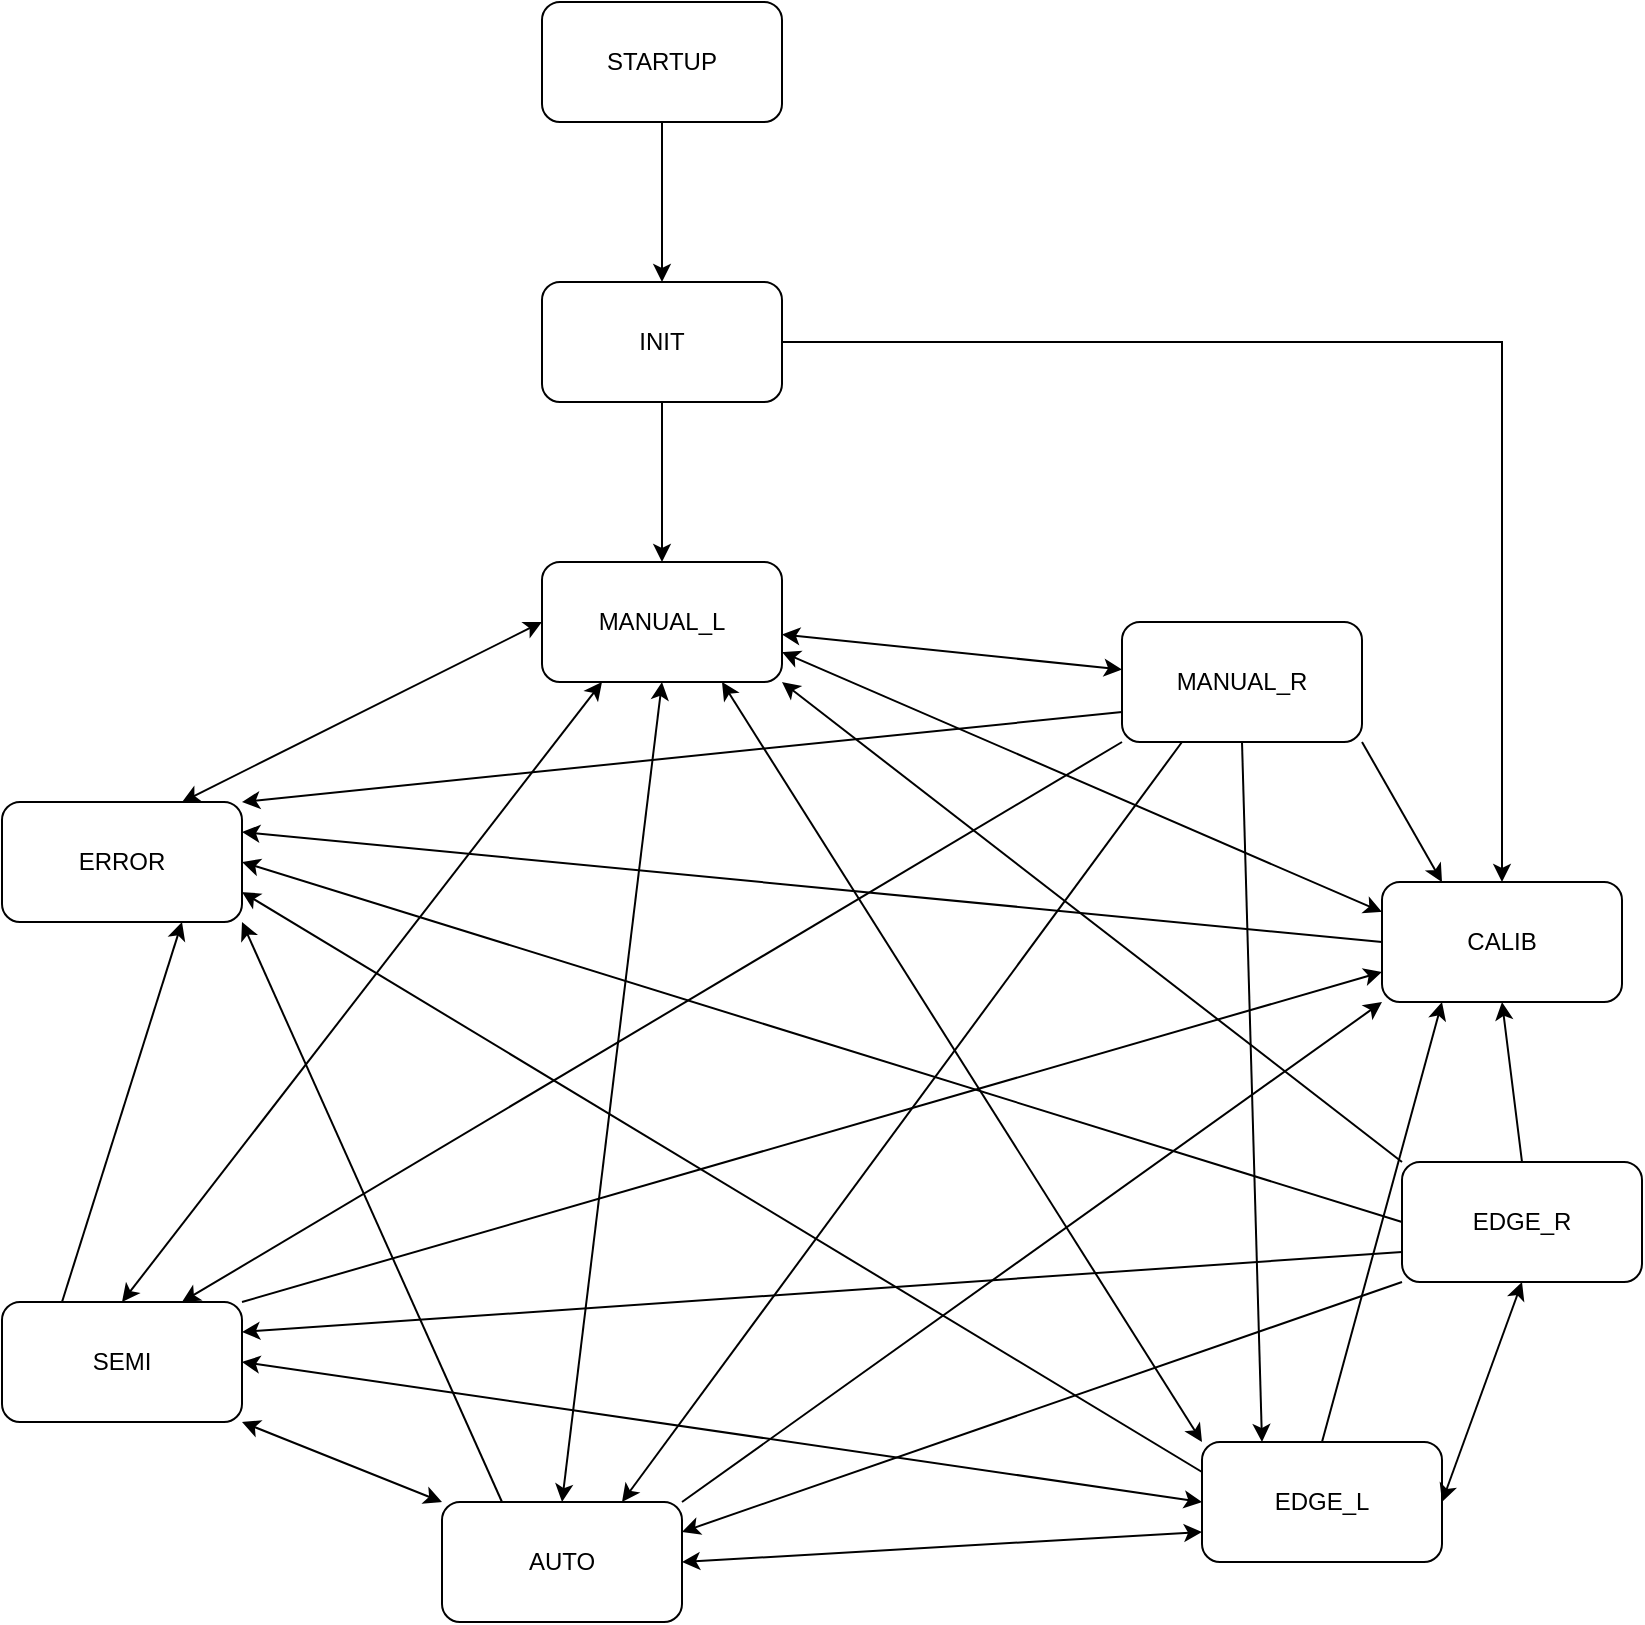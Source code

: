 <mxfile version="26.1.0">
  <diagram name="Seite-1" id="qmr7pxGqshrorv3f9UH1">
    <mxGraphModel dx="1342" dy="792" grid="0" gridSize="10" guides="1" tooltips="1" connect="1" arrows="1" fold="1" page="0" pageScale="1" pageWidth="1169" pageHeight="827" math="0" shadow="0">
      <root>
        <mxCell id="0" />
        <mxCell id="1" parent="0" />
        <mxCell id="zERhkcKxqfHPLH93LKvP-3" value="" style="edgeStyle=orthogonalEdgeStyle;rounded=0;orthogonalLoop=1;jettySize=auto;html=1;" edge="1" parent="1" source="zERhkcKxqfHPLH93LKvP-1" target="zERhkcKxqfHPLH93LKvP-2">
          <mxGeometry relative="1" as="geometry" />
        </mxCell>
        <mxCell id="zERhkcKxqfHPLH93LKvP-1" value="STARTUP" style="rounded=1;whiteSpace=wrap;html=1;" vertex="1" parent="1">
          <mxGeometry x="320" y="90" width="120" height="60" as="geometry" />
        </mxCell>
        <mxCell id="zERhkcKxqfHPLH93LKvP-5" value="" style="edgeStyle=orthogonalEdgeStyle;rounded=0;orthogonalLoop=1;jettySize=auto;html=1;" edge="1" parent="1" source="zERhkcKxqfHPLH93LKvP-2" target="zERhkcKxqfHPLH93LKvP-4">
          <mxGeometry relative="1" as="geometry" />
        </mxCell>
        <mxCell id="zERhkcKxqfHPLH93LKvP-39" style="edgeStyle=orthogonalEdgeStyle;rounded=0;orthogonalLoop=1;jettySize=auto;html=1;exitX=1;exitY=0.5;exitDx=0;exitDy=0;entryX=0.5;entryY=0;entryDx=0;entryDy=0;" edge="1" parent="1" source="zERhkcKxqfHPLH93LKvP-2" target="zERhkcKxqfHPLH93LKvP-31">
          <mxGeometry relative="1" as="geometry" />
        </mxCell>
        <mxCell id="zERhkcKxqfHPLH93LKvP-2" value="INIT" style="rounded=1;whiteSpace=wrap;html=1;" vertex="1" parent="1">
          <mxGeometry x="320" y="230" width="120" height="60" as="geometry" />
        </mxCell>
        <mxCell id="zERhkcKxqfHPLH93LKvP-7" value="" style="rounded=0;orthogonalLoop=1;jettySize=auto;html=1;startArrow=classic;startFill=1;" edge="1" parent="1" source="zERhkcKxqfHPLH93LKvP-4" target="zERhkcKxqfHPLH93LKvP-6">
          <mxGeometry relative="1" as="geometry" />
        </mxCell>
        <mxCell id="zERhkcKxqfHPLH93LKvP-4" value="MANUAL_L" style="rounded=1;whiteSpace=wrap;html=1;" vertex="1" parent="1">
          <mxGeometry x="320" y="370" width="120" height="60" as="geometry" />
        </mxCell>
        <mxCell id="zERhkcKxqfHPLH93LKvP-6" value="MANUAL_R" style="rounded=1;whiteSpace=wrap;html=1;" vertex="1" parent="1">
          <mxGeometry x="610" y="400" width="120" height="60" as="geometry" />
        </mxCell>
        <mxCell id="zERhkcKxqfHPLH93LKvP-15" style="rounded=0;orthogonalLoop=1;jettySize=auto;html=1;exitX=0;exitY=0;exitDx=0;exitDy=0;entryX=0.75;entryY=1;entryDx=0;entryDy=0;startArrow=classic;startFill=1;" edge="1" parent="1" source="zERhkcKxqfHPLH93LKvP-8" target="zERhkcKxqfHPLH93LKvP-4">
          <mxGeometry relative="1" as="geometry" />
        </mxCell>
        <mxCell id="zERhkcKxqfHPLH93LKvP-8" value="EDGE_L" style="rounded=1;whiteSpace=wrap;html=1;" vertex="1" parent="1">
          <mxGeometry x="650" y="810" width="120" height="60" as="geometry" />
        </mxCell>
        <mxCell id="zERhkcKxqfHPLH93LKvP-14" style="rounded=0;orthogonalLoop=1;jettySize=auto;html=1;exitX=0.5;exitY=1;exitDx=0;exitDy=0;entryX=1;entryY=0.5;entryDx=0;entryDy=0;startArrow=classic;startFill=1;" edge="1" parent="1" source="zERhkcKxqfHPLH93LKvP-9" target="zERhkcKxqfHPLH93LKvP-8">
          <mxGeometry relative="1" as="geometry" />
        </mxCell>
        <mxCell id="zERhkcKxqfHPLH93LKvP-9" value="EDGE_R" style="rounded=1;whiteSpace=wrap;html=1;" vertex="1" parent="1">
          <mxGeometry x="750" y="670" width="120" height="60" as="geometry" />
        </mxCell>
        <mxCell id="zERhkcKxqfHPLH93LKvP-11" style="rounded=0;orthogonalLoop=1;jettySize=auto;html=1;exitX=0.75;exitY=0;exitDx=0;exitDy=0;entryX=0;entryY=0.5;entryDx=0;entryDy=0;startArrow=classic;startFill=1;" edge="1" parent="1" source="zERhkcKxqfHPLH93LKvP-10" target="zERhkcKxqfHPLH93LKvP-4">
          <mxGeometry relative="1" as="geometry" />
        </mxCell>
        <mxCell id="zERhkcKxqfHPLH93LKvP-10" value="ERROR" style="rounded=1;whiteSpace=wrap;html=1;" vertex="1" parent="1">
          <mxGeometry x="50" y="490" width="120" height="60" as="geometry" />
        </mxCell>
        <mxCell id="zERhkcKxqfHPLH93LKvP-19" style="rounded=0;orthogonalLoop=1;jettySize=auto;html=1;exitX=0.25;exitY=0;exitDx=0;exitDy=0;entryX=0.75;entryY=1;entryDx=0;entryDy=0;" edge="1" parent="1" source="zERhkcKxqfHPLH93LKvP-12" target="zERhkcKxqfHPLH93LKvP-10">
          <mxGeometry relative="1" as="geometry" />
        </mxCell>
        <mxCell id="zERhkcKxqfHPLH93LKvP-12" value="SEMI&lt;span style=&quot;color: rgba(0, 0, 0, 0); font-family: monospace; font-size: 0px; text-align: start; text-wrap-mode: nowrap;&quot;&gt;%3CmxGraphModel%3E%3Croot%3E%3CmxCell%20id%3D%220%22%2F%3E%3CmxCell%20id%3D%221%22%20parent%3D%220%22%2F%3E%3CmxCell%20id%3D%222%22%20value%3D%22EDGE_L%22%20style%3D%22rounded%3D1%3BwhiteSpace%3Dwrap%3Bhtml%3D1%3B%22%20vertex%3D%221%22%20parent%3D%221%22%3E%3CmxGeometry%20x%3D%22320%22%20y%3D%22740%22%20width%3D%22120%22%20height%3D%2260%22%20as%3D%22geometry%22%2F%3E%3C%2FmxCell%3E%3C%2Froot%3E%3C%2FmxGraphModel%3E&lt;/span&gt;" style="rounded=1;whiteSpace=wrap;html=1;" vertex="1" parent="1">
          <mxGeometry x="50" y="740" width="120" height="60" as="geometry" />
        </mxCell>
        <mxCell id="zERhkcKxqfHPLH93LKvP-13" value="AUTO" style="rounded=1;whiteSpace=wrap;html=1;" vertex="1" parent="1">
          <mxGeometry x="270" y="840" width="120" height="60" as="geometry" />
        </mxCell>
        <mxCell id="zERhkcKxqfHPLH93LKvP-16" style="rounded=0;orthogonalLoop=1;jettySize=auto;html=1;exitX=0.5;exitY=0;exitDx=0;exitDy=0;entryX=0.5;entryY=1;entryDx=0;entryDy=0;startArrow=classic;startFill=1;" edge="1" parent="1" source="zERhkcKxqfHPLH93LKvP-13" target="zERhkcKxqfHPLH93LKvP-4">
          <mxGeometry relative="1" as="geometry">
            <mxPoint x="520" y="520" as="sourcePoint" />
            <mxPoint x="390" y="440" as="targetPoint" />
          </mxGeometry>
        </mxCell>
        <mxCell id="zERhkcKxqfHPLH93LKvP-17" style="rounded=0;orthogonalLoop=1;jettySize=auto;html=1;exitX=0.5;exitY=0;exitDx=0;exitDy=0;startArrow=classic;startFill=1;entryX=0.25;entryY=1;entryDx=0;entryDy=0;" edge="1" parent="1" source="zERhkcKxqfHPLH93LKvP-12" target="zERhkcKxqfHPLH93LKvP-4">
          <mxGeometry relative="1" as="geometry">
            <mxPoint x="460" y="580" as="sourcePoint" />
            <mxPoint x="370" y="500" as="targetPoint" />
          </mxGeometry>
        </mxCell>
        <mxCell id="zERhkcKxqfHPLH93LKvP-20" style="rounded=0;orthogonalLoop=1;jettySize=auto;html=1;exitX=0.25;exitY=0;exitDx=0;exitDy=0;entryX=1;entryY=1;entryDx=0;entryDy=0;" edge="1" parent="1" source="zERhkcKxqfHPLH93LKvP-13" target="zERhkcKxqfHPLH93LKvP-10">
          <mxGeometry relative="1" as="geometry">
            <mxPoint x="270" y="580" as="sourcePoint" />
            <mxPoint x="180" y="480" as="targetPoint" />
          </mxGeometry>
        </mxCell>
        <mxCell id="zERhkcKxqfHPLH93LKvP-21" style="rounded=0;orthogonalLoop=1;jettySize=auto;html=1;exitX=0;exitY=0.25;exitDx=0;exitDy=0;entryX=1;entryY=0.75;entryDx=0;entryDy=0;" edge="1" parent="1" source="zERhkcKxqfHPLH93LKvP-8" target="zERhkcKxqfHPLH93LKvP-10">
          <mxGeometry relative="1" as="geometry">
            <mxPoint x="460" y="580" as="sourcePoint" />
            <mxPoint x="180" y="480" as="targetPoint" />
          </mxGeometry>
        </mxCell>
        <mxCell id="zERhkcKxqfHPLH93LKvP-22" style="rounded=0;orthogonalLoop=1;jettySize=auto;html=1;exitX=0;exitY=0.5;exitDx=0;exitDy=0;entryX=1;entryY=0.5;entryDx=0;entryDy=0;" edge="1" parent="1" source="zERhkcKxqfHPLH93LKvP-9" target="zERhkcKxqfHPLH93LKvP-10">
          <mxGeometry relative="1" as="geometry">
            <mxPoint x="520" y="520" as="sourcePoint" />
            <mxPoint x="180" y="480" as="targetPoint" />
          </mxGeometry>
        </mxCell>
        <mxCell id="zERhkcKxqfHPLH93LKvP-23" style="rounded=0;orthogonalLoop=1;jettySize=auto;html=1;exitX=0;exitY=0.75;exitDx=0;exitDy=0;entryX=1;entryY=0;entryDx=0;entryDy=0;" edge="1" parent="1" source="zERhkcKxqfHPLH93LKvP-6" target="zERhkcKxqfHPLH93LKvP-10">
          <mxGeometry relative="1" as="geometry">
            <mxPoint x="650" y="440" as="sourcePoint" />
            <mxPoint x="180" y="480" as="targetPoint" />
          </mxGeometry>
        </mxCell>
        <mxCell id="zERhkcKxqfHPLH93LKvP-24" style="rounded=0;orthogonalLoop=1;jettySize=auto;html=1;exitX=0;exitY=1;exitDx=0;exitDy=0;entryX=0.75;entryY=0;entryDx=0;entryDy=0;" edge="1" parent="1" source="zERhkcKxqfHPLH93LKvP-6" target="zERhkcKxqfHPLH93LKvP-12">
          <mxGeometry relative="1" as="geometry">
            <mxPoint x="680" y="500" as="sourcePoint" />
            <mxPoint x="180" y="480" as="targetPoint" />
          </mxGeometry>
        </mxCell>
        <mxCell id="zERhkcKxqfHPLH93LKvP-25" style="rounded=0;orthogonalLoop=1;jettySize=auto;html=1;exitX=0.25;exitY=1;exitDx=0;exitDy=0;entryX=0.75;entryY=0;entryDx=0;entryDy=0;" edge="1" parent="1" source="zERhkcKxqfHPLH93LKvP-6" target="zERhkcKxqfHPLH93LKvP-13">
          <mxGeometry relative="1" as="geometry">
            <mxPoint x="540" y="460" as="sourcePoint" />
            <mxPoint x="290" y="690" as="targetPoint" />
          </mxGeometry>
        </mxCell>
        <mxCell id="zERhkcKxqfHPLH93LKvP-26" style="rounded=0;orthogonalLoop=1;jettySize=auto;html=1;exitX=0.5;exitY=1;exitDx=0;exitDy=0;entryX=0.25;entryY=0;entryDx=0;entryDy=0;" edge="1" parent="1" source="zERhkcKxqfHPLH93LKvP-6" target="zERhkcKxqfHPLH93LKvP-8">
          <mxGeometry relative="1" as="geometry">
            <mxPoint x="565" y="484" as="sourcePoint" />
            <mxPoint x="530" y="690" as="targetPoint" />
          </mxGeometry>
        </mxCell>
        <mxCell id="zERhkcKxqfHPLH93LKvP-27" style="rounded=0;orthogonalLoop=1;jettySize=auto;html=1;exitX=1;exitY=1;exitDx=0;exitDy=0;startArrow=classic;startFill=1;entryX=0;entryY=0;entryDx=0;entryDy=0;" edge="1" parent="1" source="zERhkcKxqfHPLH93LKvP-12" target="zERhkcKxqfHPLH93LKvP-13">
          <mxGeometry relative="1" as="geometry">
            <mxPoint x="200" y="610" as="sourcePoint" />
            <mxPoint x="360" y="440" as="targetPoint" />
          </mxGeometry>
        </mxCell>
        <mxCell id="zERhkcKxqfHPLH93LKvP-28" style="rounded=0;orthogonalLoop=1;jettySize=auto;html=1;exitX=1;exitY=0.5;exitDx=0;exitDy=0;startArrow=classic;startFill=1;entryX=0;entryY=0.75;entryDx=0;entryDy=0;" edge="1" parent="1" source="zERhkcKxqfHPLH93LKvP-13" target="zERhkcKxqfHPLH93LKvP-8">
          <mxGeometry relative="1" as="geometry">
            <mxPoint x="260" y="670" as="sourcePoint" />
            <mxPoint x="530" y="720" as="targetPoint" />
          </mxGeometry>
        </mxCell>
        <mxCell id="zERhkcKxqfHPLH93LKvP-30" style="rounded=0;orthogonalLoop=1;jettySize=auto;html=1;exitX=1;exitY=0.5;exitDx=0;exitDy=0;startArrow=classic;startFill=1;entryX=0;entryY=0.5;entryDx=0;entryDy=0;" edge="1" parent="1" source="zERhkcKxqfHPLH93LKvP-12" target="zERhkcKxqfHPLH93LKvP-8">
          <mxGeometry relative="1" as="geometry">
            <mxPoint x="430" y="720" as="sourcePoint" />
            <mxPoint x="590" y="725" as="targetPoint" />
          </mxGeometry>
        </mxCell>
        <mxCell id="zERhkcKxqfHPLH93LKvP-31" value="CALIB" style="rounded=1;whiteSpace=wrap;html=1;" vertex="1" parent="1">
          <mxGeometry x="740" y="530" width="120" height="60" as="geometry" />
        </mxCell>
        <mxCell id="zERhkcKxqfHPLH93LKvP-32" value="" style="rounded=0;orthogonalLoop=1;jettySize=auto;html=1;startArrow=classic;startFill=1;exitX=1;exitY=0.75;exitDx=0;exitDy=0;entryX=0;entryY=0.25;entryDx=0;entryDy=0;" edge="1" parent="1" source="zERhkcKxqfHPLH93LKvP-4" target="zERhkcKxqfHPLH93LKvP-31">
          <mxGeometry relative="1" as="geometry">
            <mxPoint x="450" y="416" as="sourcePoint" />
            <mxPoint x="620" y="434" as="targetPoint" />
          </mxGeometry>
        </mxCell>
        <mxCell id="zERhkcKxqfHPLH93LKvP-33" style="rounded=0;orthogonalLoop=1;jettySize=auto;html=1;exitX=1;exitY=1;exitDx=0;exitDy=0;entryX=0.25;entryY=0;entryDx=0;entryDy=0;" edge="1" parent="1" source="zERhkcKxqfHPLH93LKvP-6" target="zERhkcKxqfHPLH93LKvP-31">
          <mxGeometry relative="1" as="geometry">
            <mxPoint x="650" y="470" as="sourcePoint" />
            <mxPoint x="430" y="830" as="targetPoint" />
          </mxGeometry>
        </mxCell>
        <mxCell id="zERhkcKxqfHPLH93LKvP-34" style="rounded=0;orthogonalLoop=1;jettySize=auto;html=1;exitX=0.5;exitY=0;exitDx=0;exitDy=0;entryX=0.5;entryY=1;entryDx=0;entryDy=0;" edge="1" parent="1" source="zERhkcKxqfHPLH93LKvP-9" target="zERhkcKxqfHPLH93LKvP-31">
          <mxGeometry relative="1" as="geometry">
            <mxPoint x="740" y="470" as="sourcePoint" />
            <mxPoint x="780" y="540" as="targetPoint" />
          </mxGeometry>
        </mxCell>
        <mxCell id="zERhkcKxqfHPLH93LKvP-35" style="rounded=0;orthogonalLoop=1;jettySize=auto;html=1;exitX=0.5;exitY=0;exitDx=0;exitDy=0;entryX=0.25;entryY=1;entryDx=0;entryDy=0;" edge="1" parent="1" source="zERhkcKxqfHPLH93LKvP-8" target="zERhkcKxqfHPLH93LKvP-31">
          <mxGeometry relative="1" as="geometry">
            <mxPoint x="750" y="480" as="sourcePoint" />
            <mxPoint x="790" y="550" as="targetPoint" />
          </mxGeometry>
        </mxCell>
        <mxCell id="zERhkcKxqfHPLH93LKvP-36" style="rounded=0;orthogonalLoop=1;jettySize=auto;html=1;exitX=1;exitY=0;exitDx=0;exitDy=0;entryX=0;entryY=1;entryDx=0;entryDy=0;" edge="1" parent="1" source="zERhkcKxqfHPLH93LKvP-13" target="zERhkcKxqfHPLH93LKvP-31">
          <mxGeometry relative="1" as="geometry">
            <mxPoint x="700" y="790" as="sourcePoint" />
            <mxPoint x="780" y="600" as="targetPoint" />
          </mxGeometry>
        </mxCell>
        <mxCell id="zERhkcKxqfHPLH93LKvP-37" style="rounded=0;orthogonalLoop=1;jettySize=auto;html=1;exitX=1;exitY=0;exitDx=0;exitDy=0;entryX=0;entryY=0.75;entryDx=0;entryDy=0;" edge="1" parent="1" source="zERhkcKxqfHPLH93LKvP-12" target="zERhkcKxqfHPLH93LKvP-31">
          <mxGeometry relative="1" as="geometry">
            <mxPoint x="460" y="830" as="sourcePoint" />
            <mxPoint x="750" y="600" as="targetPoint" />
          </mxGeometry>
        </mxCell>
        <mxCell id="zERhkcKxqfHPLH93LKvP-38" style="rounded=0;orthogonalLoop=1;jettySize=auto;html=1;exitX=0;exitY=0.5;exitDx=0;exitDy=0;entryX=1;entryY=0.25;entryDx=0;entryDy=0;" edge="1" parent="1" source="zERhkcKxqfHPLH93LKvP-31" target="zERhkcKxqfHPLH93LKvP-10">
          <mxGeometry relative="1" as="geometry">
            <mxPoint x="190" y="750" as="sourcePoint" />
            <mxPoint x="750" y="585" as="targetPoint" />
          </mxGeometry>
        </mxCell>
        <mxCell id="zERhkcKxqfHPLH93LKvP-40" style="rounded=0;orthogonalLoop=1;jettySize=auto;html=1;exitX=0;exitY=0;exitDx=0;exitDy=0;entryX=1;entryY=1;entryDx=0;entryDy=0;" edge="1" parent="1" source="zERhkcKxqfHPLH93LKvP-9" target="zERhkcKxqfHPLH93LKvP-4">
          <mxGeometry relative="1" as="geometry">
            <mxPoint x="760" y="710" as="sourcePoint" />
            <mxPoint x="180" y="530" as="targetPoint" />
          </mxGeometry>
        </mxCell>
        <mxCell id="zERhkcKxqfHPLH93LKvP-41" style="rounded=0;orthogonalLoop=1;jettySize=auto;html=1;exitX=0;exitY=1;exitDx=0;exitDy=0;entryX=1;entryY=0.25;entryDx=0;entryDy=0;" edge="1" parent="1" source="zERhkcKxqfHPLH93LKvP-9" target="zERhkcKxqfHPLH93LKvP-13">
          <mxGeometry relative="1" as="geometry">
            <mxPoint x="760" y="680" as="sourcePoint" />
            <mxPoint x="450" y="440" as="targetPoint" />
          </mxGeometry>
        </mxCell>
        <mxCell id="zERhkcKxqfHPLH93LKvP-42" style="rounded=0;orthogonalLoop=1;jettySize=auto;html=1;exitX=0;exitY=0.75;exitDx=0;exitDy=0;entryX=1;entryY=0.25;entryDx=0;entryDy=0;" edge="1" parent="1" source="zERhkcKxqfHPLH93LKvP-9" target="zERhkcKxqfHPLH93LKvP-12">
          <mxGeometry relative="1" as="geometry">
            <mxPoint x="760" y="740" as="sourcePoint" />
            <mxPoint x="460" y="845" as="targetPoint" />
          </mxGeometry>
        </mxCell>
      </root>
    </mxGraphModel>
  </diagram>
</mxfile>
